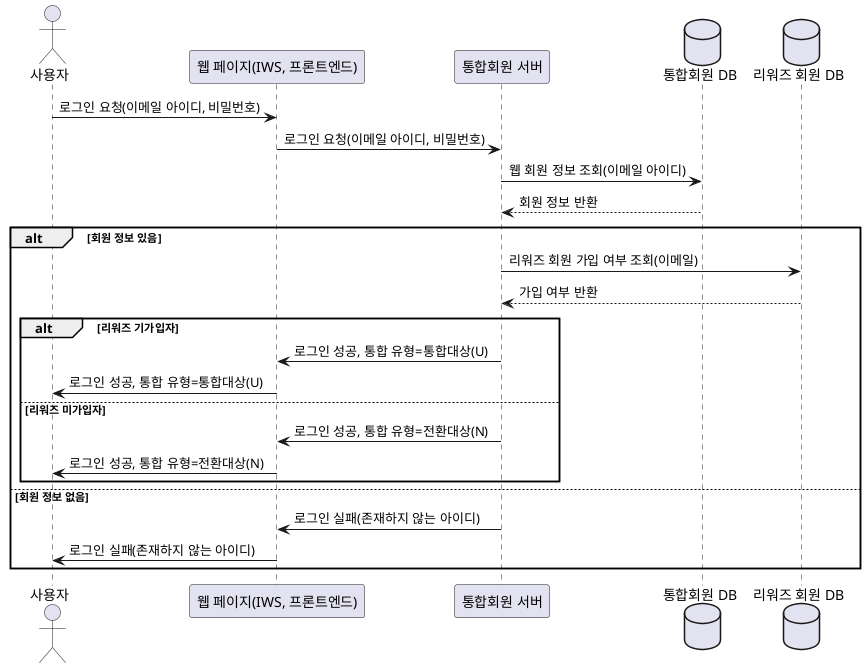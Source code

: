 @startuml
' 웹 회원 로그인 시나리오 상세 시퀀스 다이어그램
' IWS는 웹 페이지(프론트엔드)임. 사용자가 직접 접속하는 화면.

actor "사용자" as User
participant "웹 페이지(IWS, 프론트엔드)" as IWS
participant "통합회원 서버" as IntegrationServer
database "통합회원 DB" as IntegrationMemberDB
database "리워즈 회원 DB" as RewardsMemberDB

' 1. 사용자가 웹 페이지(IWS)에서 로그인 정보를 입력하고 로그인 요청을 보냄
User -> IWS : 로그인 요청(이메일 아이디, 비밀번호)

' 2. 웹 페이지(IWS)가 통합회원 서버에 로그인 요청을 전달
IWS -> IntegrationServer : 로그인 요청(이메일 아이디, 비밀번호)

' 3. 통합회원 서버가 통합회원 DB에서 웹 회원 정보 조회
IntegrationServer -> IntegrationMemberDB : 웹 회원 정보 조회(이메일 아이디)
IntegrationMemberDB --> IntegrationServer : 회원 정보 반환

alt 회원 정보 있음
    ' 4. 통합회원 서버가 리워즈 회원 DB에서 리워즈 가입 여부 확인
    IntegrationServer -> RewardsMemberDB : 리워즈 회원 가입 여부 조회(이메일)
    RewardsMemberDB --> IntegrationServer : 가입 여부 반환

    alt 리워즈 기가입자
        ' 5-1. 리워즈에 이미 가입된 경우: 통합 대상임을 응답
        IntegrationServer -> IWS : 로그인 성공, 통합 유형=통합대상(U)
        IWS -> User : 로그인 성공, 통합 유형=통합대상(U)
    else 리워즈 미가입자
        ' 5-2. 리워즈 미가입자: 리워즈 가입 유도
        IntegrationServer -> IWS : 로그인 성공, 통합 유형=전환대상(N)
        IWS -> User : 로그인 성공, 통합 유형=전환대상(N)
    end
else 회원 정보 없음
    ' 6. 회원 정보가 없을 때: 로그인 실패 응답
    IntegrationServer -> IWS : 로그인 실패(존재하지 않는 아이디)
    IWS -> User : 로그인 실패(존재하지 않는 아이디)
end
@enduml 
